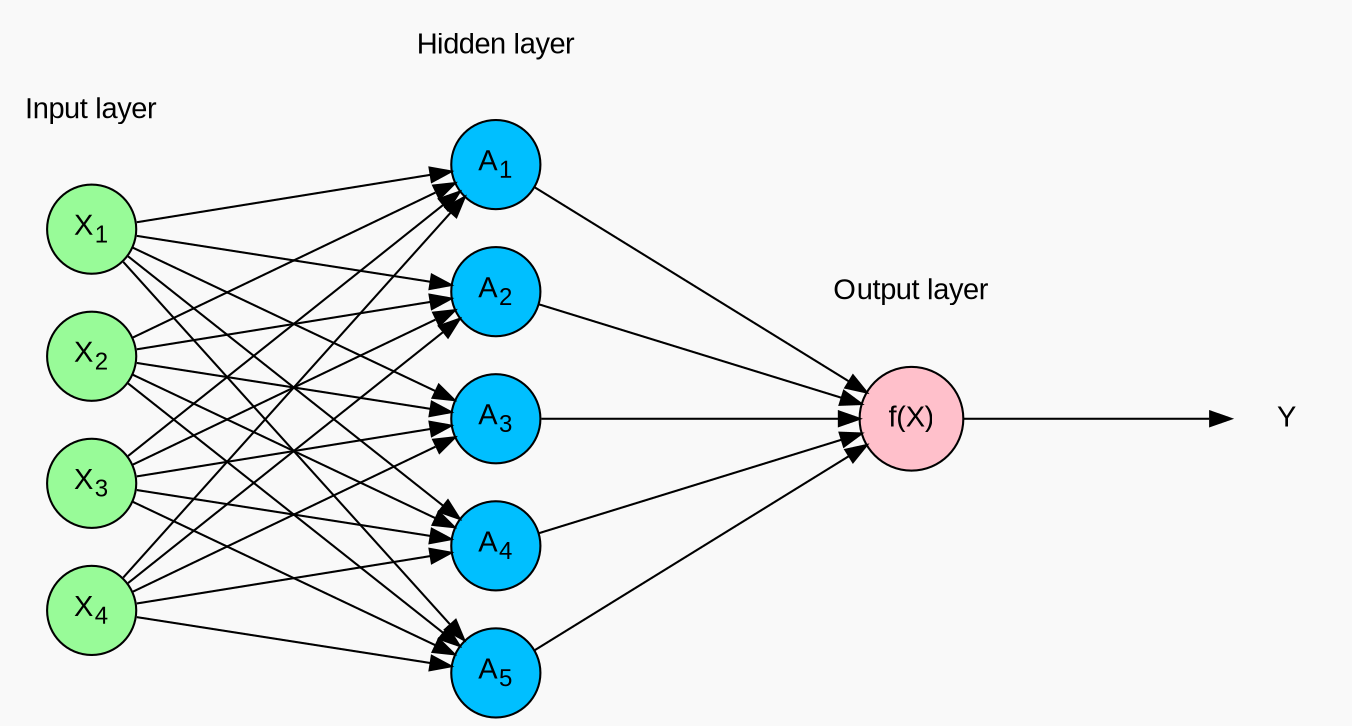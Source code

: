   digraph g {

    graph [rankdir = LR;
           splines = false;
           ranksep = 1.5;
           bgcolor = "#f9f9f9"]

    node [fontname = Arial, shape = circle, style = filled]        

    {
      node [shape = plaintext, fillcolor = none]
      label_x [label = "Input layer"]
      label_a [label = "Hidden layer"]
      label_fx [label = "Output layer"]
      y [label = <Y>]
    }

    {
      node [fillcolor = palegreen]
      x1 [label = <X<sub>1</sub>>]
      x2 [label = <X<sub>2</sub>>]
      x3 [label = <X<sub>3</sub>>]
      x4 [label = <X<sub>4</sub>>]
    }

    {
      node [fillcolor = deepskyblue]
      a1 [label = <A<sub>1</sub>>]
      a2 [label = <A<sub>2</sub>>]
      a3 [label = <A<sub>3</sub>>]
      a4 [label = <A<sub>4</sub>>]
      a5 [label = <A<sub>5</sub>>]
    }

    {
      node [fillcolor = pink]
      fx [label = <f(X)>]
    }

    edge [style = invis]

    { 
      rank=same;
      label_x -> x1 -> x2 -> x3 -> x4;
    }

    { 
      rank=same;
      label_a -> a1 -> a2 -> a3 -> a4 -> a5;
    }

    { 
      rank=same;
      label_fx -> fx;
    }

    {
      edge [style=solid]
      {x1;x2;x3;x4} -> {a1;a2;a3;a4;a5} -> fx -> y
    }
  }
